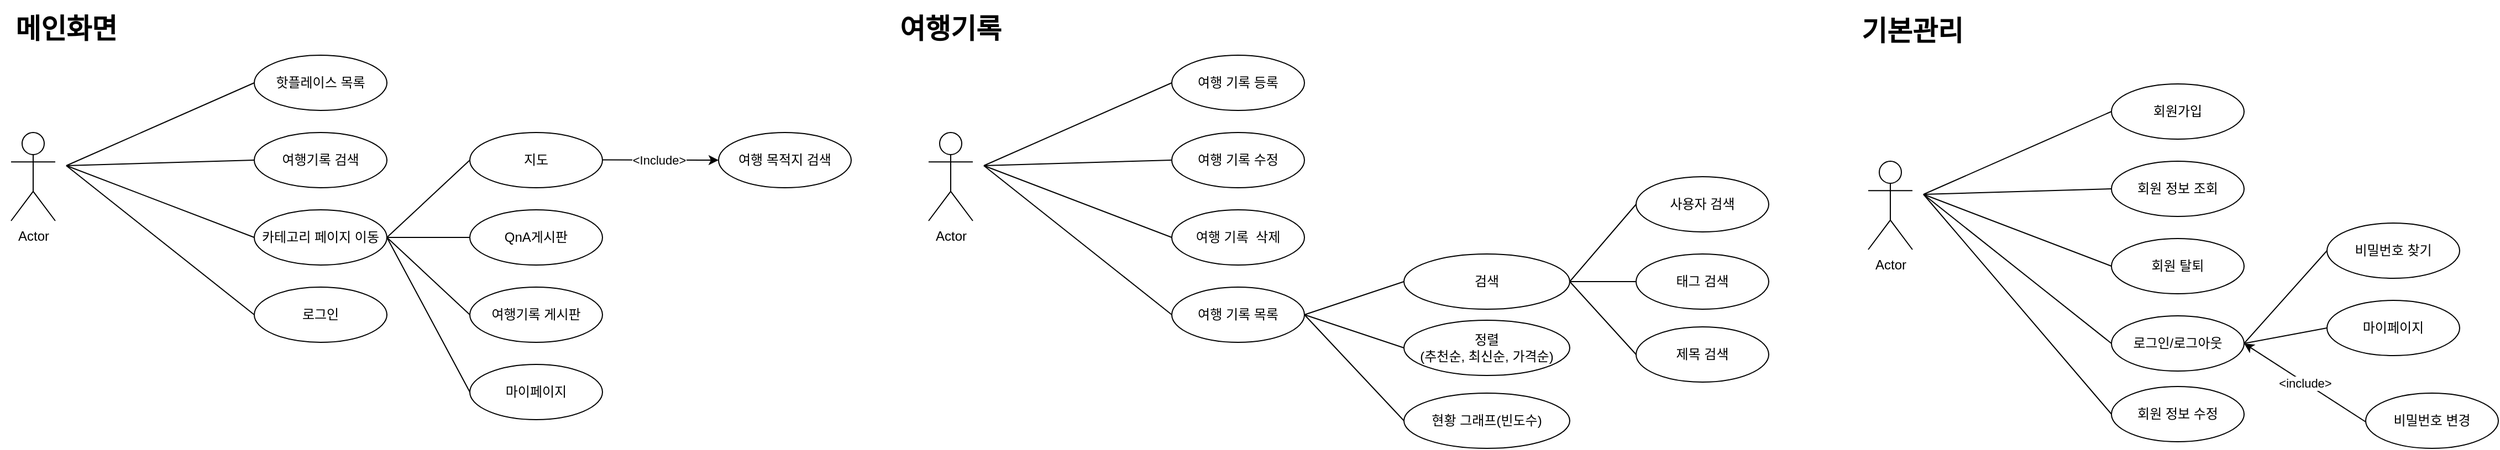 <mxfile version="22.1.2" type="device">
  <diagram name="페이지-1" id="9ue8wKkbb_Rpy2xbvpb0">
    <mxGraphModel dx="1674" dy="790" grid="1" gridSize="10" guides="1" tooltips="1" connect="1" arrows="1" fold="1" page="1" pageScale="1" pageWidth="1169" pageHeight="827" math="0" shadow="0">
      <root>
        <mxCell id="0" />
        <mxCell id="1" parent="0" />
        <mxCell id="Z3Isi7-MBOyIOez72Rfv-1" value="Actor" style="shape=umlActor;verticalLabelPosition=bottom;verticalAlign=top;html=1;outlineConnect=0;" vertex="1" parent="1">
          <mxGeometry x="20" y="130" width="40" height="80" as="geometry" />
        </mxCell>
        <mxCell id="Z3Isi7-MBOyIOez72Rfv-4" value="메인화면" style="text;html=1;strokeColor=none;fillColor=none;align=center;verticalAlign=middle;whiteSpace=wrap;rounded=0;fontSize=25;fontStyle=1" vertex="1" parent="1">
          <mxGeometry x="10" y="10" width="120" height="50" as="geometry" />
        </mxCell>
        <mxCell id="Z3Isi7-MBOyIOez72Rfv-5" value="핫플레이스 목록" style="ellipse;whiteSpace=wrap;html=1;" vertex="1" parent="1">
          <mxGeometry x="240" y="60" width="120" height="50" as="geometry" />
        </mxCell>
        <mxCell id="Z3Isi7-MBOyIOez72Rfv-7" value="여행기록 검색" style="ellipse;whiteSpace=wrap;html=1;" vertex="1" parent="1">
          <mxGeometry x="240" y="130" width="120" height="50" as="geometry" />
        </mxCell>
        <mxCell id="Z3Isi7-MBOyIOez72Rfv-9" value="카테고리 페이지 이동" style="ellipse;whiteSpace=wrap;html=1;" vertex="1" parent="1">
          <mxGeometry x="240" y="200" width="120" height="50" as="geometry" />
        </mxCell>
        <mxCell id="Z3Isi7-MBOyIOez72Rfv-10" value="" style="endArrow=none;html=1;rounded=0;entryX=0;entryY=0.5;entryDx=0;entryDy=0;" edge="1" parent="1" target="Z3Isi7-MBOyIOez72Rfv-5">
          <mxGeometry width="50" height="50" relative="1" as="geometry">
            <mxPoint x="70" y="160" as="sourcePoint" />
            <mxPoint x="350" y="70" as="targetPoint" />
          </mxGeometry>
        </mxCell>
        <mxCell id="Z3Isi7-MBOyIOez72Rfv-12" value="" style="endArrow=none;html=1;rounded=0;entryX=0;entryY=0.5;entryDx=0;entryDy=0;" edge="1" parent="1" target="Z3Isi7-MBOyIOez72Rfv-7">
          <mxGeometry width="50" height="50" relative="1" as="geometry">
            <mxPoint x="70" y="160" as="sourcePoint" />
            <mxPoint x="350" y="70" as="targetPoint" />
          </mxGeometry>
        </mxCell>
        <mxCell id="Z3Isi7-MBOyIOez72Rfv-13" value="" style="endArrow=none;html=1;rounded=0;entryX=0;entryY=0.5;entryDx=0;entryDy=0;" edge="1" parent="1" target="Z3Isi7-MBOyIOez72Rfv-9">
          <mxGeometry width="50" height="50" relative="1" as="geometry">
            <mxPoint x="70" y="160" as="sourcePoint" />
            <mxPoint x="350" y="70" as="targetPoint" />
          </mxGeometry>
        </mxCell>
        <mxCell id="Z3Isi7-MBOyIOez72Rfv-14" value="" style="endArrow=none;html=1;rounded=0;entryX=0;entryY=0.5;entryDx=0;entryDy=0;" edge="1" parent="1" target="Z3Isi7-MBOyIOez72Rfv-18">
          <mxGeometry width="50" height="50" relative="1" as="geometry">
            <mxPoint x="70" y="160" as="sourcePoint" />
            <mxPoint x="230" y="280" as="targetPoint" />
          </mxGeometry>
        </mxCell>
        <mxCell id="Z3Isi7-MBOyIOez72Rfv-15" value="지도" style="ellipse;whiteSpace=wrap;html=1;" vertex="1" parent="1">
          <mxGeometry x="435" y="130" width="120" height="50" as="geometry" />
        </mxCell>
        <mxCell id="Z3Isi7-MBOyIOez72Rfv-16" value="QnA게시판" style="ellipse;whiteSpace=wrap;html=1;" vertex="1" parent="1">
          <mxGeometry x="435" y="200" width="120" height="50" as="geometry" />
        </mxCell>
        <mxCell id="Z3Isi7-MBOyIOez72Rfv-17" value="마이페이지" style="ellipse;whiteSpace=wrap;html=1;" vertex="1" parent="1">
          <mxGeometry x="435" y="340" width="120" height="50" as="geometry" />
        </mxCell>
        <mxCell id="Z3Isi7-MBOyIOez72Rfv-18" value="로그인" style="ellipse;whiteSpace=wrap;html=1;" vertex="1" parent="1">
          <mxGeometry x="240" y="270" width="120" height="50" as="geometry" />
        </mxCell>
        <mxCell id="Z3Isi7-MBOyIOez72Rfv-20" value="" style="endArrow=none;html=1;rounded=0;entryX=0;entryY=0.5;entryDx=0;entryDy=0;exitX=1;exitY=0.5;exitDx=0;exitDy=0;" edge="1" parent="1" source="Z3Isi7-MBOyIOez72Rfv-9" target="Z3Isi7-MBOyIOez72Rfv-15">
          <mxGeometry width="50" height="50" relative="1" as="geometry">
            <mxPoint x="300" y="240" as="sourcePoint" />
            <mxPoint x="350" y="190" as="targetPoint" />
          </mxGeometry>
        </mxCell>
        <mxCell id="Z3Isi7-MBOyIOez72Rfv-21" value="" style="endArrow=none;html=1;rounded=0;entryX=0;entryY=0.5;entryDx=0;entryDy=0;exitX=1;exitY=0.5;exitDx=0;exitDy=0;" edge="1" parent="1" source="Z3Isi7-MBOyIOez72Rfv-9" target="Z3Isi7-MBOyIOez72Rfv-16">
          <mxGeometry width="50" height="50" relative="1" as="geometry">
            <mxPoint x="300" y="240" as="sourcePoint" />
            <mxPoint x="350" y="190" as="targetPoint" />
          </mxGeometry>
        </mxCell>
        <mxCell id="Z3Isi7-MBOyIOez72Rfv-22" value="" style="endArrow=none;html=1;rounded=0;entryX=1;entryY=0.5;entryDx=0;entryDy=0;exitX=0;exitY=0.5;exitDx=0;exitDy=0;" edge="1" parent="1" source="Z3Isi7-MBOyIOez72Rfv-17" target="Z3Isi7-MBOyIOez72Rfv-9">
          <mxGeometry width="50" height="50" relative="1" as="geometry">
            <mxPoint x="300" y="240" as="sourcePoint" />
            <mxPoint x="350" y="190" as="targetPoint" />
          </mxGeometry>
        </mxCell>
        <mxCell id="Z3Isi7-MBOyIOez72Rfv-23" value="여행기록 게시판" style="ellipse;whiteSpace=wrap;html=1;" vertex="1" parent="1">
          <mxGeometry x="435" y="270" width="120" height="50" as="geometry" />
        </mxCell>
        <mxCell id="Z3Isi7-MBOyIOez72Rfv-24" value="" style="endArrow=none;html=1;rounded=0;entryX=0;entryY=0.5;entryDx=0;entryDy=0;exitX=1;exitY=0.5;exitDx=0;exitDy=0;" edge="1" parent="1" target="Z3Isi7-MBOyIOez72Rfv-23" source="Z3Isi7-MBOyIOez72Rfv-9">
          <mxGeometry width="50" height="50" relative="1" as="geometry">
            <mxPoint x="370" y="230" as="sourcePoint" />
            <mxPoint x="350" y="250" as="targetPoint" />
          </mxGeometry>
        </mxCell>
        <mxCell id="Z3Isi7-MBOyIOez72Rfv-25" value="Actor" style="shape=umlActor;verticalLabelPosition=bottom;verticalAlign=top;html=1;outlineConnect=0;" vertex="1" parent="1">
          <mxGeometry x="850" y="130" width="40" height="80" as="geometry" />
        </mxCell>
        <mxCell id="Z3Isi7-MBOyIOez72Rfv-26" value="여행기록" style="text;html=1;strokeColor=none;fillColor=none;align=center;verticalAlign=middle;whiteSpace=wrap;rounded=0;fontSize=25;fontStyle=1" vertex="1" parent="1">
          <mxGeometry x="810" y="10" width="120" height="50" as="geometry" />
        </mxCell>
        <mxCell id="Z3Isi7-MBOyIOez72Rfv-27" value="여행 기록 등록" style="ellipse;whiteSpace=wrap;html=1;" vertex="1" parent="1">
          <mxGeometry x="1070" y="60" width="120" height="50" as="geometry" />
        </mxCell>
        <mxCell id="Z3Isi7-MBOyIOez72Rfv-28" value="여행 기록&amp;nbsp;수정" style="ellipse;whiteSpace=wrap;html=1;" vertex="1" parent="1">
          <mxGeometry x="1070" y="130" width="120" height="50" as="geometry" />
        </mxCell>
        <mxCell id="Z3Isi7-MBOyIOez72Rfv-29" value="여행 기록&amp;nbsp;&amp;nbsp;삭제" style="ellipse;whiteSpace=wrap;html=1;" vertex="1" parent="1">
          <mxGeometry x="1070" y="200" width="120" height="50" as="geometry" />
        </mxCell>
        <mxCell id="Z3Isi7-MBOyIOez72Rfv-30" value="" style="endArrow=none;html=1;rounded=0;entryX=0;entryY=0.5;entryDx=0;entryDy=0;" edge="1" parent="1" target="Z3Isi7-MBOyIOez72Rfv-27">
          <mxGeometry width="50" height="50" relative="1" as="geometry">
            <mxPoint x="900" y="160" as="sourcePoint" />
            <mxPoint x="1180" y="70" as="targetPoint" />
          </mxGeometry>
        </mxCell>
        <mxCell id="Z3Isi7-MBOyIOez72Rfv-31" value="" style="endArrow=none;html=1;rounded=0;entryX=0;entryY=0.5;entryDx=0;entryDy=0;" edge="1" parent="1" target="Z3Isi7-MBOyIOez72Rfv-28">
          <mxGeometry width="50" height="50" relative="1" as="geometry">
            <mxPoint x="900" y="160" as="sourcePoint" />
            <mxPoint x="1180" y="70" as="targetPoint" />
          </mxGeometry>
        </mxCell>
        <mxCell id="Z3Isi7-MBOyIOez72Rfv-32" value="" style="endArrow=none;html=1;rounded=0;entryX=0;entryY=0.5;entryDx=0;entryDy=0;" edge="1" parent="1" target="Z3Isi7-MBOyIOez72Rfv-29">
          <mxGeometry width="50" height="50" relative="1" as="geometry">
            <mxPoint x="900" y="160" as="sourcePoint" />
            <mxPoint x="1180" y="70" as="targetPoint" />
          </mxGeometry>
        </mxCell>
        <mxCell id="Z3Isi7-MBOyIOez72Rfv-33" value="" style="endArrow=none;html=1;rounded=0;entryX=0;entryY=0.5;entryDx=0;entryDy=0;" edge="1" parent="1" target="Z3Isi7-MBOyIOez72Rfv-37">
          <mxGeometry width="50" height="50" relative="1" as="geometry">
            <mxPoint x="900" y="160" as="sourcePoint" />
            <mxPoint x="1060" y="280" as="targetPoint" />
          </mxGeometry>
        </mxCell>
        <mxCell id="Z3Isi7-MBOyIOez72Rfv-37" value="여행 기록 목록" style="ellipse;whiteSpace=wrap;html=1;" vertex="1" parent="1">
          <mxGeometry x="1070" y="270" width="120" height="50" as="geometry" />
        </mxCell>
        <mxCell id="Z3Isi7-MBOyIOez72Rfv-47" value="" style="endArrow=classic;html=1;rounded=0;entryX=0;entryY=0.5;entryDx=0;entryDy=0;" edge="1" parent="1" target="Z3Isi7-MBOyIOez72Rfv-50">
          <mxGeometry relative="1" as="geometry">
            <mxPoint x="555" y="154.71" as="sourcePoint" />
            <mxPoint x="655" y="154.71" as="targetPoint" />
          </mxGeometry>
        </mxCell>
        <mxCell id="Z3Isi7-MBOyIOez72Rfv-48" value="Label" style="edgeLabel;resizable=0;html=1;align=center;verticalAlign=middle;" connectable="0" vertex="1" parent="Z3Isi7-MBOyIOez72Rfv-47">
          <mxGeometry relative="1" as="geometry" />
        </mxCell>
        <mxCell id="Z3Isi7-MBOyIOez72Rfv-49" value="&amp;lt;Include&amp;gt;" style="edgeLabel;html=1;align=center;verticalAlign=middle;resizable=0;points=[];" vertex="1" connectable="0" parent="Z3Isi7-MBOyIOez72Rfv-47">
          <mxGeometry x="-0.034" relative="1" as="geometry">
            <mxPoint as="offset" />
          </mxGeometry>
        </mxCell>
        <mxCell id="Z3Isi7-MBOyIOez72Rfv-50" value="여행 목적지 검색" style="ellipse;whiteSpace=wrap;html=1;" vertex="1" parent="1">
          <mxGeometry x="660" y="130" width="120" height="50" as="geometry" />
        </mxCell>
        <mxCell id="Z3Isi7-MBOyIOez72Rfv-52" value="Actor" style="shape=umlActor;verticalLabelPosition=bottom;verticalAlign=top;html=1;outlineConnect=0;" vertex="1" parent="1">
          <mxGeometry x="1700" y="156" width="40" height="80" as="geometry" />
        </mxCell>
        <mxCell id="Z3Isi7-MBOyIOez72Rfv-53" value="기본관리" style="text;html=1;strokeColor=none;fillColor=none;align=center;verticalAlign=middle;whiteSpace=wrap;rounded=0;fontSize=25;fontStyle=1" vertex="1" parent="1">
          <mxGeometry x="1680" y="12" width="120" height="50" as="geometry" />
        </mxCell>
        <mxCell id="Z3Isi7-MBOyIOez72Rfv-54" value="회원가입" style="ellipse;whiteSpace=wrap;html=1;" vertex="1" parent="1">
          <mxGeometry x="1920" y="86" width="120" height="50" as="geometry" />
        </mxCell>
        <mxCell id="Z3Isi7-MBOyIOez72Rfv-55" value="회원 정보 조회" style="ellipse;whiteSpace=wrap;html=1;" vertex="1" parent="1">
          <mxGeometry x="1920" y="156" width="120" height="50" as="geometry" />
        </mxCell>
        <mxCell id="Z3Isi7-MBOyIOez72Rfv-56" value="회원 탈퇴" style="ellipse;whiteSpace=wrap;html=1;" vertex="1" parent="1">
          <mxGeometry x="1920" y="226" width="120" height="50" as="geometry" />
        </mxCell>
        <mxCell id="Z3Isi7-MBOyIOez72Rfv-57" value="" style="endArrow=none;html=1;rounded=0;entryX=0;entryY=0.5;entryDx=0;entryDy=0;" edge="1" parent="1" target="Z3Isi7-MBOyIOez72Rfv-54">
          <mxGeometry width="50" height="50" relative="1" as="geometry">
            <mxPoint x="1750" y="186" as="sourcePoint" />
            <mxPoint x="2030" y="96" as="targetPoint" />
          </mxGeometry>
        </mxCell>
        <mxCell id="Z3Isi7-MBOyIOez72Rfv-58" value="" style="endArrow=none;html=1;rounded=0;entryX=0;entryY=0.5;entryDx=0;entryDy=0;" edge="1" parent="1" target="Z3Isi7-MBOyIOez72Rfv-55">
          <mxGeometry width="50" height="50" relative="1" as="geometry">
            <mxPoint x="1750" y="186" as="sourcePoint" />
            <mxPoint x="2030" y="96" as="targetPoint" />
          </mxGeometry>
        </mxCell>
        <mxCell id="Z3Isi7-MBOyIOez72Rfv-59" value="" style="endArrow=none;html=1;rounded=0;entryX=0;entryY=0.5;entryDx=0;entryDy=0;" edge="1" parent="1" target="Z3Isi7-MBOyIOez72Rfv-56">
          <mxGeometry width="50" height="50" relative="1" as="geometry">
            <mxPoint x="1750" y="186" as="sourcePoint" />
            <mxPoint x="2030" y="96" as="targetPoint" />
          </mxGeometry>
        </mxCell>
        <mxCell id="Z3Isi7-MBOyIOez72Rfv-60" value="" style="endArrow=none;html=1;rounded=0;entryX=0;entryY=0.5;entryDx=0;entryDy=0;" edge="1" parent="1" target="Z3Isi7-MBOyIOez72Rfv-64">
          <mxGeometry width="50" height="50" relative="1" as="geometry">
            <mxPoint x="1750" y="186" as="sourcePoint" />
            <mxPoint x="1910" y="306" as="targetPoint" />
          </mxGeometry>
        </mxCell>
        <mxCell id="Z3Isi7-MBOyIOez72Rfv-63" value="마이페이지" style="ellipse;whiteSpace=wrap;html=1;" vertex="1" parent="1">
          <mxGeometry x="2115" y="282" width="120" height="50" as="geometry" />
        </mxCell>
        <mxCell id="Z3Isi7-MBOyIOez72Rfv-64" value="로그인/로그아웃" style="ellipse;whiteSpace=wrap;html=1;" vertex="1" parent="1">
          <mxGeometry x="1920" y="296" width="120" height="50" as="geometry" />
        </mxCell>
        <mxCell id="Z3Isi7-MBOyIOez72Rfv-67" value="" style="endArrow=none;html=1;rounded=0;entryX=1;entryY=0.5;entryDx=0;entryDy=0;exitX=0;exitY=0.5;exitDx=0;exitDy=0;" edge="1" parent="1" source="Z3Isi7-MBOyIOez72Rfv-63" target="Z3Isi7-MBOyIOez72Rfv-64">
          <mxGeometry width="50" height="50" relative="1" as="geometry">
            <mxPoint x="1980" y="266" as="sourcePoint" />
            <mxPoint x="2030" y="216" as="targetPoint" />
          </mxGeometry>
        </mxCell>
        <mxCell id="Z3Isi7-MBOyIOez72Rfv-68" value="비밀번호 찾기" style="ellipse;whiteSpace=wrap;html=1;" vertex="1" parent="1">
          <mxGeometry x="2115" y="212" width="120" height="50" as="geometry" />
        </mxCell>
        <mxCell id="Z3Isi7-MBOyIOez72Rfv-69" value="" style="endArrow=none;html=1;rounded=0;entryX=0;entryY=0.5;entryDx=0;entryDy=0;exitX=1;exitY=0.5;exitDx=0;exitDy=0;" edge="1" parent="1" source="Z3Isi7-MBOyIOez72Rfv-64" target="Z3Isi7-MBOyIOez72Rfv-68">
          <mxGeometry width="50" height="50" relative="1" as="geometry">
            <mxPoint x="2050" y="256" as="sourcePoint" />
            <mxPoint x="2030" y="276" as="targetPoint" />
          </mxGeometry>
        </mxCell>
        <mxCell id="Z3Isi7-MBOyIOez72Rfv-74" value="" style="endArrow=none;html=1;rounded=0;entryX=0;entryY=0.5;entryDx=0;entryDy=0;" edge="1" parent="1" target="Z3Isi7-MBOyIOez72Rfv-75">
          <mxGeometry width="50" height="50" relative="1" as="geometry">
            <mxPoint x="1750" y="186" as="sourcePoint" />
            <mxPoint x="1910" y="370" as="targetPoint" />
          </mxGeometry>
        </mxCell>
        <mxCell id="Z3Isi7-MBOyIOez72Rfv-75" value="회원 정보 수정" style="ellipse;whiteSpace=wrap;html=1;" vertex="1" parent="1">
          <mxGeometry x="1920" y="360" width="120" height="50" as="geometry" />
        </mxCell>
        <mxCell id="Z3Isi7-MBOyIOez72Rfv-89" value="" style="endArrow=classic;html=1;rounded=0;entryX=1;entryY=0.5;entryDx=0;entryDy=0;" edge="1" parent="1" target="Z3Isi7-MBOyIOez72Rfv-64">
          <mxGeometry relative="1" as="geometry">
            <mxPoint x="2150" y="392" as="sourcePoint" />
            <mxPoint x="2250" y="332" as="targetPoint" />
          </mxGeometry>
        </mxCell>
        <mxCell id="Z3Isi7-MBOyIOez72Rfv-90" value="&amp;lt;include&amp;gt;" style="edgeLabel;resizable=0;html=1;align=center;verticalAlign=middle;" connectable="0" vertex="1" parent="Z3Isi7-MBOyIOez72Rfv-89">
          <mxGeometry relative="1" as="geometry" />
        </mxCell>
        <mxCell id="Z3Isi7-MBOyIOez72Rfv-92" value="비밀번호 변경" style="ellipse;whiteSpace=wrap;html=1;" vertex="1" parent="1">
          <mxGeometry x="2150" y="366" width="120" height="50" as="geometry" />
        </mxCell>
        <mxCell id="Z3Isi7-MBOyIOez72Rfv-93" value="" style="endArrow=none;html=1;rounded=0;exitX=1;exitY=0.5;exitDx=0;exitDy=0;entryX=0;entryY=0.5;entryDx=0;entryDy=0;" edge="1" parent="1" source="Z3Isi7-MBOyIOez72Rfv-37" target="Z3Isi7-MBOyIOez72Rfv-95">
          <mxGeometry width="50" height="50" relative="1" as="geometry">
            <mxPoint x="1110" y="226" as="sourcePoint" />
            <mxPoint x="1268.942" y="274.26" as="targetPoint" />
          </mxGeometry>
        </mxCell>
        <mxCell id="Z3Isi7-MBOyIOez72Rfv-95" value="정렬&lt;br&gt;(추천순, 최신순, 가격순)" style="ellipse;whiteSpace=wrap;html=1;" vertex="1" parent="1">
          <mxGeometry x="1280" y="300" width="150" height="50" as="geometry" />
        </mxCell>
        <mxCell id="Z3Isi7-MBOyIOez72Rfv-96" value="" style="endArrow=none;html=1;rounded=0;exitX=1;exitY=0.5;exitDx=0;exitDy=0;entryX=0;entryY=0.5;entryDx=0;entryDy=0;" edge="1" parent="1" source="Z3Isi7-MBOyIOez72Rfv-37" target="Z3Isi7-MBOyIOez72Rfv-99">
          <mxGeometry width="50" height="50" relative="1" as="geometry">
            <mxPoint x="1110" y="226" as="sourcePoint" />
            <mxPoint x="1229.724" y="277.831" as="targetPoint" />
          </mxGeometry>
        </mxCell>
        <mxCell id="Z3Isi7-MBOyIOez72Rfv-99" value="검색" style="ellipse;whiteSpace=wrap;html=1;" vertex="1" parent="1">
          <mxGeometry x="1280" y="240" width="150" height="50" as="geometry" />
        </mxCell>
        <mxCell id="Z3Isi7-MBOyIOez72Rfv-100" value="" style="endArrow=none;html=1;rounded=0;exitX=1;exitY=0.5;exitDx=0;exitDy=0;entryX=0;entryY=0.5;entryDx=0;entryDy=0;" edge="1" parent="1" source="Z3Isi7-MBOyIOez72Rfv-99" target="Z3Isi7-MBOyIOez72Rfv-101">
          <mxGeometry width="50" height="50" relative="1" as="geometry">
            <mxPoint x="1110" y="226" as="sourcePoint" />
            <mxPoint x="1490" y="236" as="targetPoint" />
          </mxGeometry>
        </mxCell>
        <mxCell id="Z3Isi7-MBOyIOez72Rfv-101" value="태그 검색" style="ellipse;whiteSpace=wrap;html=1;" vertex="1" parent="1">
          <mxGeometry x="1490" y="240" width="120" height="50" as="geometry" />
        </mxCell>
        <mxCell id="Z3Isi7-MBOyIOez72Rfv-102" value="" style="endArrow=none;html=1;rounded=0;entryX=0;entryY=0.5;entryDx=0;entryDy=0;" edge="1" parent="1" target="Z3Isi7-MBOyIOez72Rfv-103">
          <mxGeometry width="50" height="50" relative="1" as="geometry">
            <mxPoint x="1430" y="265" as="sourcePoint" />
            <mxPoint x="1490" y="296" as="targetPoint" />
          </mxGeometry>
        </mxCell>
        <mxCell id="Z3Isi7-MBOyIOez72Rfv-103" value="제목 검색" style="ellipse;whiteSpace=wrap;html=1;" vertex="1" parent="1">
          <mxGeometry x="1490" y="306" width="120" height="50" as="geometry" />
        </mxCell>
        <mxCell id="Z3Isi7-MBOyIOez72Rfv-104" value="" style="endArrow=none;html=1;rounded=0;exitX=1;exitY=0.5;exitDx=0;exitDy=0;entryX=0;entryY=0.5;entryDx=0;entryDy=0;" edge="1" parent="1" target="Z3Isi7-MBOyIOez72Rfv-105" source="Z3Isi7-MBOyIOez72Rfv-99">
          <mxGeometry width="50" height="50" relative="1" as="geometry">
            <mxPoint x="1410.0" y="185" as="sourcePoint" />
            <mxPoint x="1490" y="176" as="targetPoint" />
          </mxGeometry>
        </mxCell>
        <mxCell id="Z3Isi7-MBOyIOez72Rfv-105" value="사용자 검색" style="ellipse;whiteSpace=wrap;html=1;" vertex="1" parent="1">
          <mxGeometry x="1490" y="170" width="120" height="50" as="geometry" />
        </mxCell>
        <mxCell id="Z3Isi7-MBOyIOez72Rfv-107" value="" style="endArrow=none;html=1;rounded=0;exitX=1;exitY=0.5;exitDx=0;exitDy=0;entryX=0;entryY=0.5;entryDx=0;entryDy=0;" edge="1" parent="1" source="Z3Isi7-MBOyIOez72Rfv-37" target="Z3Isi7-MBOyIOez72Rfv-108">
          <mxGeometry width="50" height="50" relative="1" as="geometry">
            <mxPoint x="1330" y="206" as="sourcePoint" />
            <mxPoint x="1280" y="386" as="targetPoint" />
          </mxGeometry>
        </mxCell>
        <mxCell id="Z3Isi7-MBOyIOez72Rfv-108" value="현황 그래프(빈도수)" style="ellipse;whiteSpace=wrap;html=1;" vertex="1" parent="1">
          <mxGeometry x="1280" y="366" width="150" height="50" as="geometry" />
        </mxCell>
      </root>
    </mxGraphModel>
  </diagram>
</mxfile>
